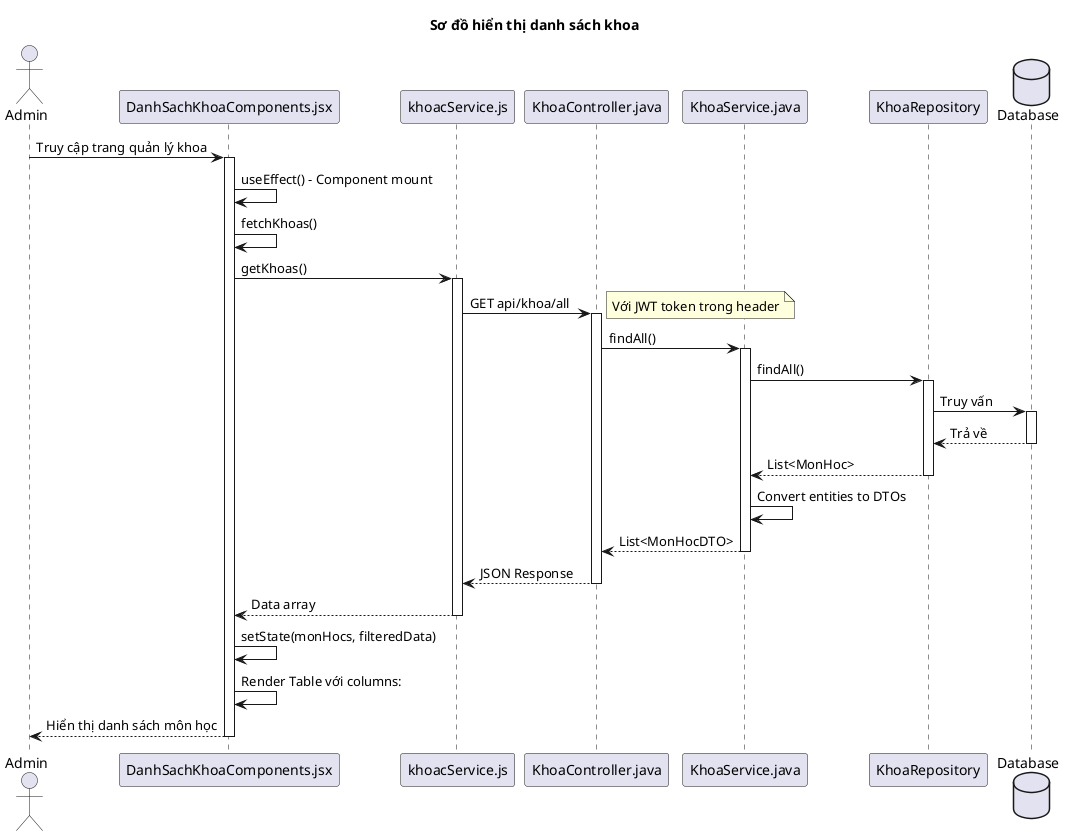 @startuml
'!theme cerulean
title Sơ đồ hiển thị danh sách khoa

actor "Admin" as admin
participant "DanhSachKhoaComponents.jsx" as component
participant "khoacService.js" as service
participant "KhoaController.java" as controller
participant "KhoaService.java" as backendService
participant "KhoaRepository" as repository
database "Database" as db

admin -> component: Truy cập trang quản lý khoa
activate component

component -> component: useEffect() - Component mount
component -> component: fetchKhoas()
component -> service: getKhoas()
activate service

service -> controller: GET api/khoa/all
note right: Với JWT token trong header
activate controller

controller -> backendService: findAll()
activate backendService

backendService -> repository: findAll()
activate repository

repository -> db: Truy vấn
activate db
db --> repository: Trả về
deactivate db

repository --> backendService: List<MonHoc>
deactivate repository

backendService -> backendService: Convert entities to DTOs
'note right of backendService
'  DTO chứa:
'  - maMh (Mã môn học)
'  - tenMh (Tên môn học)
'  - soTiet (Số tiết)
'end note

backendService --> controller: List<MonHocDTO>
deactivate backendService

controller --> service: JSON Response
deactivate controller

service --> component: Data array
deactivate service

component -> component: setState(monHocs, filteredData)
component -> component: Render Table với columns:
'note right of component
'  Cột hiển thị:
'  - Mã môn học
'  - Tên môn học
'  - Số tiết
'  - Thao tác (Sửa, Xóa)
'
'  Phân trang: pageSize = 10
'end note

component --> admin: Hiển thị danh sách môn học
deactivate component

@enduml